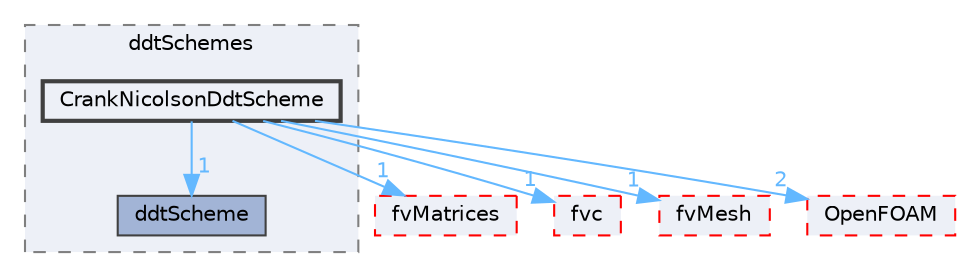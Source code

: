 digraph "src/finiteVolume/finiteVolume/ddtSchemes/CrankNicolsonDdtScheme"
{
 // LATEX_PDF_SIZE
  bgcolor="transparent";
  edge [fontname=Helvetica,fontsize=10,labelfontname=Helvetica,labelfontsize=10];
  node [fontname=Helvetica,fontsize=10,shape=box,height=0.2,width=0.4];
  compound=true
  subgraph clusterdir_91771073560c986101bf22be7764122a {
    graph [ bgcolor="#edf0f7", pencolor="grey50", label="ddtSchemes", fontname=Helvetica,fontsize=10 style="filled,dashed", URL="dir_91771073560c986101bf22be7764122a.html",tooltip=""]
  dir_20931bf3fe2fda4520b5e1e32c247b67 [label="ddtScheme", fillcolor="#a2b4d6", color="grey25", style="filled", URL="dir_20931bf3fe2fda4520b5e1e32c247b67.html",tooltip=""];
  dir_c42ffc2f289abbfd0f9c65c0fcb779dc [label="CrankNicolsonDdtScheme", fillcolor="#edf0f7", color="grey25", style="filled,bold", URL="dir_c42ffc2f289abbfd0f9c65c0fcb779dc.html",tooltip=""];
  }
  dir_5d57e3901430bcc99a7ddac11a899224 [label="fvMatrices", fillcolor="#edf0f7", color="red", style="filled,dashed", URL="dir_5d57e3901430bcc99a7ddac11a899224.html",tooltip=""];
  dir_f4030f3362933683136e1dae328f10c0 [label="fvc", fillcolor="#edf0f7", color="red", style="filled,dashed", URL="dir_f4030f3362933683136e1dae328f10c0.html",tooltip=""];
  dir_c382fa095c9c33d8673c0dd60aaef275 [label="fvMesh", fillcolor="#edf0f7", color="red", style="filled,dashed", URL="dir_c382fa095c9c33d8673c0dd60aaef275.html",tooltip=""];
  dir_c5473ff19b20e6ec4dfe5c310b3778a8 [label="OpenFOAM", fillcolor="#edf0f7", color="red", style="filled,dashed", URL="dir_c5473ff19b20e6ec4dfe5c310b3778a8.html",tooltip=""];
  dir_c42ffc2f289abbfd0f9c65c0fcb779dc->dir_20931bf3fe2fda4520b5e1e32c247b67 [headlabel="1", labeldistance=1.5 headhref="dir_000726_000821.html" href="dir_000726_000821.html" color="steelblue1" fontcolor="steelblue1"];
  dir_c42ffc2f289abbfd0f9c65c0fcb779dc->dir_5d57e3901430bcc99a7ddac11a899224 [headlabel="1", labeldistance=1.5 headhref="dir_000726_001542.html" href="dir_000726_001542.html" color="steelblue1" fontcolor="steelblue1"];
  dir_c42ffc2f289abbfd0f9c65c0fcb779dc->dir_c382fa095c9c33d8673c0dd60aaef275 [headlabel="1", labeldistance=1.5 headhref="dir_000726_001544.html" href="dir_000726_001544.html" color="steelblue1" fontcolor="steelblue1"];
  dir_c42ffc2f289abbfd0f9c65c0fcb779dc->dir_c5473ff19b20e6ec4dfe5c310b3778a8 [headlabel="2", labeldistance=1.5 headhref="dir_000726_002695.html" href="dir_000726_002695.html" color="steelblue1" fontcolor="steelblue1"];
  dir_c42ffc2f289abbfd0f9c65c0fcb779dc->dir_f4030f3362933683136e1dae328f10c0 [headlabel="1", labeldistance=1.5 headhref="dir_000726_001534.html" href="dir_000726_001534.html" color="steelblue1" fontcolor="steelblue1"];
}
